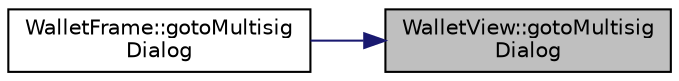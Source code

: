 digraph "WalletView::gotoMultisigDialog"
{
 // LATEX_PDF_SIZE
  edge [fontname="Helvetica",fontsize="10",labelfontname="Helvetica",labelfontsize="10"];
  node [fontname="Helvetica",fontsize="10",shape=record];
  rankdir="RL";
  Node30 [label="WalletView::gotoMultisig\lDialog",height=0.2,width=0.4,color="black", fillcolor="grey75", style="filled", fontcolor="black",tooltip=" "];
  Node30 -> Node31 [dir="back",color="midnightblue",fontsize="10",style="solid",fontname="Helvetica"];
  Node31 [label="WalletFrame::gotoMultisig\lDialog",height=0.2,width=0.4,color="black", fillcolor="white", style="filled",URL="$class_wallet_frame.html#af4fff0e71372888b35c447b08eb37aaf",tooltip=" "];
}
